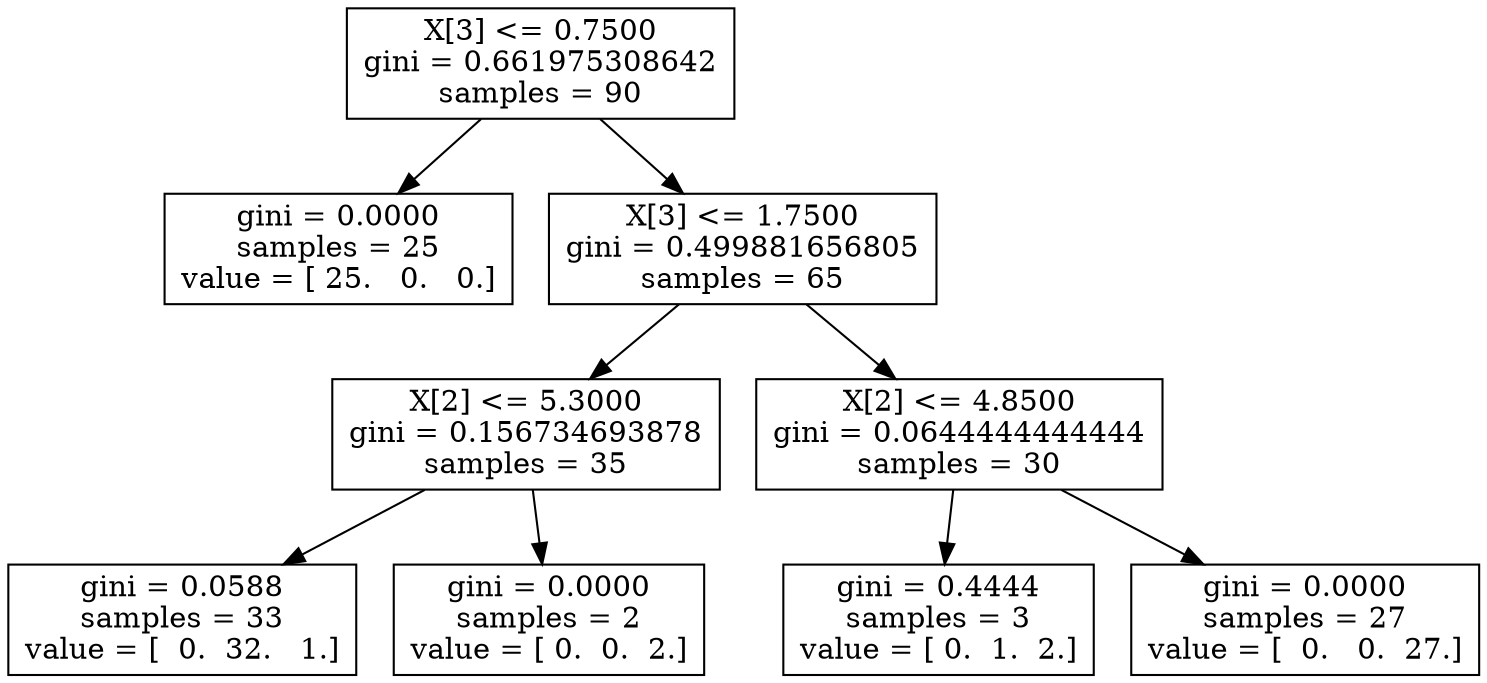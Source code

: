 digraph Tree {
0 [label="X[3] <= 0.7500\ngini = 0.661975308642\nsamples = 90", shape="box"] ;
1 [label="gini = 0.0000\nsamples = 25\nvalue = [ 25.   0.   0.]", shape="box"] ;
0 -> 1 ;
2 [label="X[3] <= 1.7500\ngini = 0.499881656805\nsamples = 65", shape="box"] ;
0 -> 2 ;
3 [label="X[2] <= 5.3000\ngini = 0.156734693878\nsamples = 35", shape="box"] ;
2 -> 3 ;
4 [label="gini = 0.0588\nsamples = 33\nvalue = [  0.  32.   1.]", shape="box"] ;
3 -> 4 ;
5 [label="gini = 0.0000\nsamples = 2\nvalue = [ 0.  0.  2.]", shape="box"] ;
3 -> 5 ;
6 [label="X[2] <= 4.8500\ngini = 0.0644444444444\nsamples = 30", shape="box"] ;
2 -> 6 ;
7 [label="gini = 0.4444\nsamples = 3\nvalue = [ 0.  1.  2.]", shape="box"] ;
6 -> 7 ;
8 [label="gini = 0.0000\nsamples = 27\nvalue = [  0.   0.  27.]", shape="box"] ;
6 -> 8 ;
}